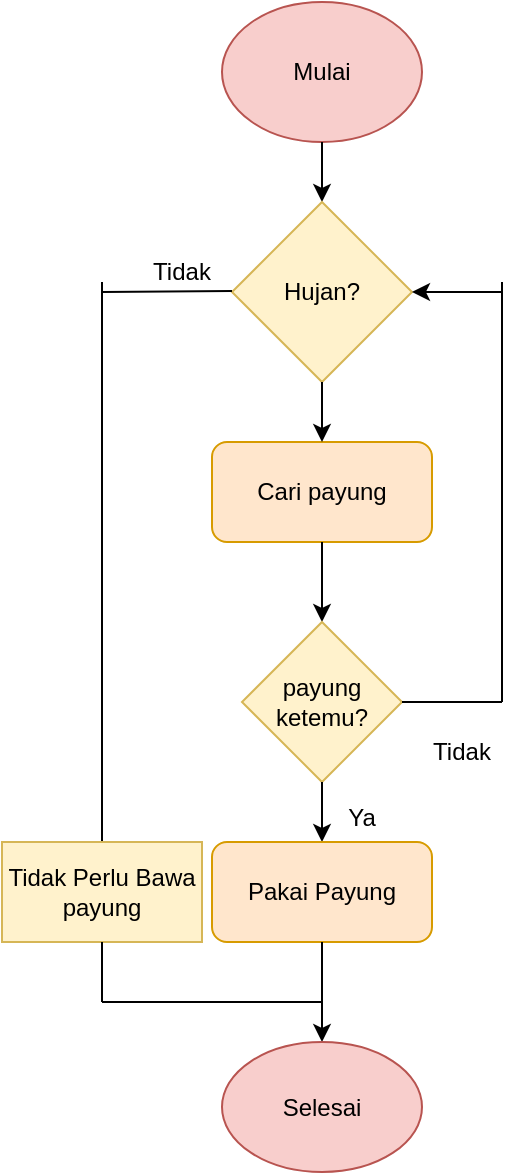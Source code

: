 <mxfile version="22.0.8" type="device">
  <diagram name="Halaman-1" id="vfvpTqSXCW1nE9INK9s0">
    <mxGraphModel dx="880" dy="446" grid="1" gridSize="10" guides="1" tooltips="1" connect="1" arrows="1" fold="1" page="1" pageScale="1" pageWidth="827" pageHeight="1169" math="0" shadow="0">
      <root>
        <mxCell id="0" />
        <mxCell id="1" parent="0" />
        <mxCell id="Kb6OXH3hcDFS-qAjUW7C-1" value="Mulai" style="ellipse;whiteSpace=wrap;html=1;fillColor=#f8cecc;strokeColor=#b85450;" vertex="1" parent="1">
          <mxGeometry x="340" y="80" width="100" height="70" as="geometry" />
        </mxCell>
        <mxCell id="Kb6OXH3hcDFS-qAjUW7C-2" value="" style="endArrow=classic;html=1;rounded=0;exitX=0.5;exitY=1;exitDx=0;exitDy=0;" edge="1" parent="1" source="Kb6OXH3hcDFS-qAjUW7C-1">
          <mxGeometry width="50" height="50" relative="1" as="geometry">
            <mxPoint x="390" y="310" as="sourcePoint" />
            <mxPoint x="390" y="180" as="targetPoint" />
          </mxGeometry>
        </mxCell>
        <mxCell id="Kb6OXH3hcDFS-qAjUW7C-3" value="Hujan?" style="rhombus;whiteSpace=wrap;html=1;fillColor=#fff2cc;strokeColor=#d6b656;" vertex="1" parent="1">
          <mxGeometry x="345" y="180" width="90" height="90" as="geometry" />
        </mxCell>
        <mxCell id="Kb6OXH3hcDFS-qAjUW7C-5" value="Cari payung" style="rounded=1;whiteSpace=wrap;html=1;fillColor=#ffe6cc;strokeColor=#d79b00;" vertex="1" parent="1">
          <mxGeometry x="335" y="300" width="110" height="50" as="geometry" />
        </mxCell>
        <mxCell id="Kb6OXH3hcDFS-qAjUW7C-10" value="" style="endArrow=classic;html=1;rounded=0;exitX=0.5;exitY=1;exitDx=0;exitDy=0;" edge="1" parent="1" source="Kb6OXH3hcDFS-qAjUW7C-3">
          <mxGeometry width="50" height="50" relative="1" as="geometry">
            <mxPoint x="390" y="340" as="sourcePoint" />
            <mxPoint x="390" y="300" as="targetPoint" />
          </mxGeometry>
        </mxCell>
        <mxCell id="Kb6OXH3hcDFS-qAjUW7C-11" value="" style="endArrow=classic;html=1;rounded=0;exitX=0.5;exitY=1;exitDx=0;exitDy=0;" edge="1" parent="1" source="Kb6OXH3hcDFS-qAjUW7C-5">
          <mxGeometry width="50" height="50" relative="1" as="geometry">
            <mxPoint x="390" y="410" as="sourcePoint" />
            <mxPoint x="390" y="390" as="targetPoint" />
          </mxGeometry>
        </mxCell>
        <mxCell id="Kb6OXH3hcDFS-qAjUW7C-12" value="payung ketemu?" style="rhombus;whiteSpace=wrap;html=1;fillColor=#fff2cc;strokeColor=#d6b656;" vertex="1" parent="1">
          <mxGeometry x="350" y="390" width="80" height="80" as="geometry" />
        </mxCell>
        <mxCell id="Kb6OXH3hcDFS-qAjUW7C-15" value="" style="endArrow=classic;html=1;rounded=0;exitX=0.5;exitY=1;exitDx=0;exitDy=0;" edge="1" parent="1" source="Kb6OXH3hcDFS-qAjUW7C-12">
          <mxGeometry width="50" height="50" relative="1" as="geometry">
            <mxPoint x="385" y="500" as="sourcePoint" />
            <mxPoint x="390" y="500" as="targetPoint" />
          </mxGeometry>
        </mxCell>
        <mxCell id="Kb6OXH3hcDFS-qAjUW7C-17" value="Pakai Payung" style="rounded=1;whiteSpace=wrap;html=1;fillColor=#ffe6cc;strokeColor=#d79b00;" vertex="1" parent="1">
          <mxGeometry x="335" y="500" width="110" height="50" as="geometry" />
        </mxCell>
        <mxCell id="Kb6OXH3hcDFS-qAjUW7C-19" value="" style="endArrow=classic;html=1;rounded=0;exitX=0.5;exitY=1;exitDx=0;exitDy=0;" edge="1" parent="1" source="Kb6OXH3hcDFS-qAjUW7C-17" target="Kb6OXH3hcDFS-qAjUW7C-20">
          <mxGeometry width="50" height="50" relative="1" as="geometry">
            <mxPoint x="380" y="650" as="sourcePoint" />
            <mxPoint x="390" y="580" as="targetPoint" />
          </mxGeometry>
        </mxCell>
        <mxCell id="Kb6OXH3hcDFS-qAjUW7C-20" value="Selesai" style="ellipse;whiteSpace=wrap;html=1;fillColor=#f8cecc;strokeColor=#b85450;" vertex="1" parent="1">
          <mxGeometry x="340" y="600" width="100" height="65" as="geometry" />
        </mxCell>
        <mxCell id="Kb6OXH3hcDFS-qAjUW7C-21" value="Ya" style="text;html=1;strokeColor=none;fillColor=none;align=center;verticalAlign=middle;whiteSpace=wrap;rounded=0;" vertex="1" parent="1">
          <mxGeometry x="360" y="470" width="100" height="35" as="geometry" />
        </mxCell>
        <mxCell id="Kb6OXH3hcDFS-qAjUW7C-22" value="Tidak" style="text;html=1;strokeColor=none;fillColor=none;align=center;verticalAlign=middle;whiteSpace=wrap;rounded=0;" vertex="1" parent="1">
          <mxGeometry x="430" y="440" width="60" height="30" as="geometry" />
        </mxCell>
        <mxCell id="Kb6OXH3hcDFS-qAjUW7C-25" value="" style="endArrow=none;html=1;rounded=0;exitX=1;exitY=0.5;exitDx=0;exitDy=0;" edge="1" parent="1" source="Kb6OXH3hcDFS-qAjUW7C-12">
          <mxGeometry width="50" height="50" relative="1" as="geometry">
            <mxPoint x="490" y="450" as="sourcePoint" />
            <mxPoint x="480" y="430" as="targetPoint" />
          </mxGeometry>
        </mxCell>
        <mxCell id="Kb6OXH3hcDFS-qAjUW7C-27" value="" style="endArrow=none;html=1;rounded=0;" edge="1" parent="1">
          <mxGeometry width="50" height="50" relative="1" as="geometry">
            <mxPoint x="480" y="430" as="sourcePoint" />
            <mxPoint x="480" y="220" as="targetPoint" />
          </mxGeometry>
        </mxCell>
        <mxCell id="Kb6OXH3hcDFS-qAjUW7C-28" value="" style="endArrow=classic;html=1;rounded=0;entryX=1;entryY=0.5;entryDx=0;entryDy=0;" edge="1" parent="1" target="Kb6OXH3hcDFS-qAjUW7C-3">
          <mxGeometry width="50" height="50" relative="1" as="geometry">
            <mxPoint x="480" y="225" as="sourcePoint" />
            <mxPoint x="540" y="200" as="targetPoint" />
          </mxGeometry>
        </mxCell>
        <mxCell id="Kb6OXH3hcDFS-qAjUW7C-29" value="Tidak" style="text;html=1;strokeColor=none;fillColor=none;align=center;verticalAlign=middle;whiteSpace=wrap;rounded=0;" vertex="1" parent="1">
          <mxGeometry x="290" y="200" width="60" height="30" as="geometry" />
        </mxCell>
        <mxCell id="Kb6OXH3hcDFS-qAjUW7C-31" value="" style="endArrow=none;html=1;rounded=0;" edge="1" parent="1">
          <mxGeometry width="50" height="50" relative="1" as="geometry">
            <mxPoint x="280" y="225" as="sourcePoint" />
            <mxPoint x="345" y="224.5" as="targetPoint" />
          </mxGeometry>
        </mxCell>
        <mxCell id="Kb6OXH3hcDFS-qAjUW7C-33" value="" style="endArrow=none;html=1;rounded=0;" edge="1" parent="1">
          <mxGeometry width="50" height="50" relative="1" as="geometry">
            <mxPoint x="280" y="500" as="sourcePoint" />
            <mxPoint x="280" y="220" as="targetPoint" />
          </mxGeometry>
        </mxCell>
        <mxCell id="Kb6OXH3hcDFS-qAjUW7C-34" value="Tidak Perlu Bawa payung" style="rounded=0;whiteSpace=wrap;html=1;fillColor=#fff2cc;strokeColor=#d6b656;" vertex="1" parent="1">
          <mxGeometry x="230" y="500" width="100" height="50" as="geometry" />
        </mxCell>
        <mxCell id="Kb6OXH3hcDFS-qAjUW7C-35" value="" style="endArrow=none;html=1;rounded=0;entryX=0.5;entryY=1;entryDx=0;entryDy=0;" edge="1" parent="1" target="Kb6OXH3hcDFS-qAjUW7C-34">
          <mxGeometry width="50" height="50" relative="1" as="geometry">
            <mxPoint x="280" y="580" as="sourcePoint" />
            <mxPoint x="290" y="590" as="targetPoint" />
          </mxGeometry>
        </mxCell>
        <mxCell id="Kb6OXH3hcDFS-qAjUW7C-38" value="" style="endArrow=none;html=1;rounded=0;" edge="1" parent="1">
          <mxGeometry width="50" height="50" relative="1" as="geometry">
            <mxPoint x="280" y="580" as="sourcePoint" />
            <mxPoint x="390" y="580" as="targetPoint" />
          </mxGeometry>
        </mxCell>
      </root>
    </mxGraphModel>
  </diagram>
</mxfile>
